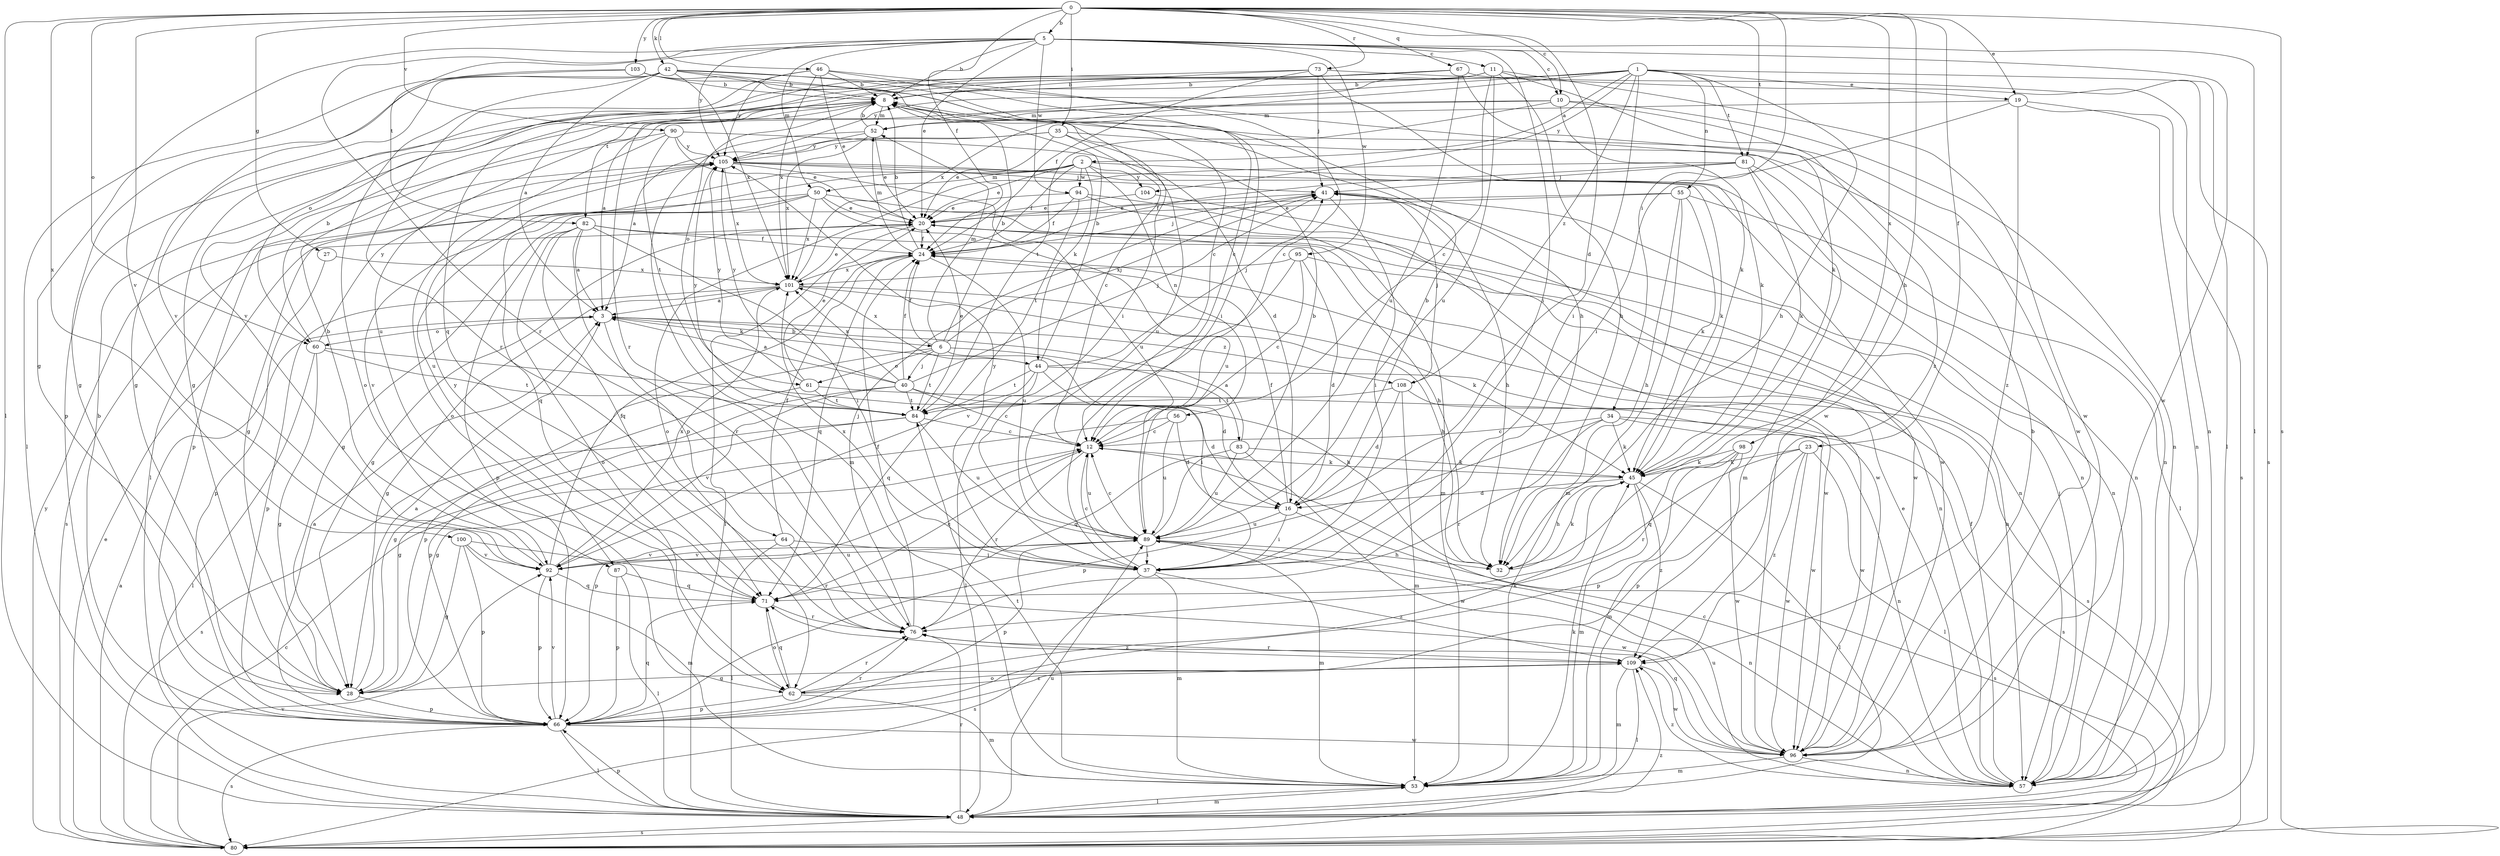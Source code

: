 strict digraph  {
0;
1;
2;
3;
5;
6;
8;
10;
11;
12;
16;
19;
20;
23;
24;
27;
28;
32;
34;
35;
37;
40;
41;
42;
44;
45;
46;
48;
50;
52;
53;
55;
56;
57;
60;
61;
62;
64;
66;
67;
71;
73;
76;
80;
81;
82;
83;
84;
87;
89;
90;
92;
94;
95;
96;
98;
100;
101;
103;
104;
105;
108;
109;
0 -> 5  [label=b];
0 -> 10  [label=c];
0 -> 16  [label=d];
0 -> 19  [label=e];
0 -> 23  [label=f];
0 -> 24  [label=f];
0 -> 27  [label=g];
0 -> 32  [label=h];
0 -> 34  [label=i];
0 -> 35  [label=i];
0 -> 42  [label=k];
0 -> 46  [label=l];
0 -> 48  [label=l];
0 -> 60  [label=o];
0 -> 67  [label=q];
0 -> 73  [label=r];
0 -> 80  [label=s];
0 -> 81  [label=t];
0 -> 90  [label=v];
0 -> 92  [label=v];
0 -> 98  [label=x];
0 -> 100  [label=x];
0 -> 103  [label=y];
1 -> 2  [label=a];
1 -> 19  [label=e];
1 -> 32  [label=h];
1 -> 37  [label=i];
1 -> 48  [label=l];
1 -> 55  [label=n];
1 -> 60  [label=o];
1 -> 71  [label=q];
1 -> 81  [label=t];
1 -> 82  [label=t];
1 -> 101  [label=x];
1 -> 104  [label=y];
1 -> 108  [label=z];
2 -> 20  [label=e];
2 -> 24  [label=f];
2 -> 28  [label=g];
2 -> 44  [label=k];
2 -> 50  [label=m];
2 -> 56  [label=n];
2 -> 57  [label=n];
2 -> 87  [label=u];
2 -> 94  [label=w];
2 -> 104  [label=y];
3 -> 6  [label=b];
3 -> 44  [label=k];
3 -> 60  [label=o];
3 -> 64  [label=p];
3 -> 108  [label=z];
5 -> 8  [label=b];
5 -> 10  [label=c];
5 -> 11  [label=c];
5 -> 20  [label=e];
5 -> 28  [label=g];
5 -> 37  [label=i];
5 -> 48  [label=l];
5 -> 50  [label=m];
5 -> 76  [label=r];
5 -> 82  [label=t];
5 -> 94  [label=w];
5 -> 95  [label=w];
5 -> 96  [label=w];
5 -> 105  [label=y];
6 -> 8  [label=b];
6 -> 16  [label=d];
6 -> 24  [label=f];
6 -> 40  [label=j];
6 -> 41  [label=j];
6 -> 52  [label=m];
6 -> 61  [label=o];
6 -> 66  [label=p];
6 -> 83  [label=t];
6 -> 84  [label=t];
8 -> 52  [label=m];
8 -> 61  [label=o];
8 -> 66  [label=p];
8 -> 87  [label=u];
10 -> 3  [label=a];
10 -> 45  [label=k];
10 -> 52  [label=m];
10 -> 57  [label=n];
10 -> 84  [label=t];
10 -> 96  [label=w];
11 -> 8  [label=b];
11 -> 12  [label=c];
11 -> 32  [label=h];
11 -> 89  [label=u];
11 -> 96  [label=w];
11 -> 105  [label=y];
11 -> 109  [label=z];
12 -> 45  [label=k];
12 -> 66  [label=p];
12 -> 76  [label=r];
12 -> 89  [label=u];
16 -> 8  [label=b];
16 -> 24  [label=f];
16 -> 37  [label=i];
16 -> 80  [label=s];
16 -> 89  [label=u];
19 -> 37  [label=i];
19 -> 52  [label=m];
19 -> 57  [label=n];
19 -> 80  [label=s];
19 -> 109  [label=z];
20 -> 24  [label=f];
20 -> 28  [label=g];
20 -> 48  [label=l];
20 -> 57  [label=n];
20 -> 96  [label=w];
23 -> 45  [label=k];
23 -> 48  [label=l];
23 -> 66  [label=p];
23 -> 71  [label=q];
23 -> 96  [label=w];
23 -> 109  [label=z];
24 -> 8  [label=b];
24 -> 41  [label=j];
24 -> 52  [label=m];
24 -> 71  [label=q];
24 -> 89  [label=u];
24 -> 101  [label=x];
27 -> 66  [label=p];
27 -> 101  [label=x];
28 -> 3  [label=a];
28 -> 66  [label=p];
32 -> 45  [label=k];
34 -> 12  [label=c];
34 -> 45  [label=k];
34 -> 57  [label=n];
34 -> 66  [label=p];
34 -> 76  [label=r];
34 -> 80  [label=s];
35 -> 3  [label=a];
35 -> 12  [label=c];
35 -> 20  [label=e];
35 -> 57  [label=n];
35 -> 89  [label=u];
35 -> 105  [label=y];
37 -> 12  [label=c];
37 -> 53  [label=m];
37 -> 80  [label=s];
37 -> 101  [label=x];
37 -> 105  [label=y];
37 -> 109  [label=z];
40 -> 3  [label=a];
40 -> 12  [label=c];
40 -> 16  [label=d];
40 -> 24  [label=f];
40 -> 41  [label=j];
40 -> 66  [label=p];
40 -> 84  [label=t];
40 -> 92  [label=v];
40 -> 101  [label=x];
40 -> 105  [label=y];
41 -> 20  [label=e];
41 -> 32  [label=h];
41 -> 37  [label=i];
41 -> 57  [label=n];
42 -> 3  [label=a];
42 -> 8  [label=b];
42 -> 12  [label=c];
42 -> 28  [label=g];
42 -> 32  [label=h];
42 -> 62  [label=o];
42 -> 92  [label=v];
42 -> 96  [label=w];
42 -> 101  [label=x];
44 -> 8  [label=b];
44 -> 37  [label=i];
44 -> 41  [label=j];
44 -> 48  [label=l];
44 -> 71  [label=q];
44 -> 80  [label=s];
44 -> 84  [label=t];
44 -> 101  [label=x];
45 -> 16  [label=d];
45 -> 32  [label=h];
45 -> 48  [label=l];
45 -> 53  [label=m];
45 -> 109  [label=z];
46 -> 8  [label=b];
46 -> 12  [label=c];
46 -> 20  [label=e];
46 -> 37  [label=i];
46 -> 76  [label=r];
46 -> 101  [label=x];
46 -> 105  [label=y];
48 -> 53  [label=m];
48 -> 66  [label=p];
48 -> 76  [label=r];
48 -> 80  [label=s];
48 -> 89  [label=u];
50 -> 20  [label=e];
50 -> 57  [label=n];
50 -> 71  [label=q];
50 -> 80  [label=s];
50 -> 89  [label=u];
50 -> 92  [label=v];
50 -> 101  [label=x];
52 -> 8  [label=b];
52 -> 20  [label=e];
52 -> 53  [label=m];
52 -> 101  [label=x];
52 -> 105  [label=y];
53 -> 45  [label=k];
53 -> 48  [label=l];
53 -> 84  [label=t];
55 -> 20  [label=e];
55 -> 28  [label=g];
55 -> 32  [label=h];
55 -> 45  [label=k];
55 -> 48  [label=l];
55 -> 53  [label=m];
56 -> 12  [label=c];
56 -> 16  [label=d];
56 -> 28  [label=g];
56 -> 89  [label=u];
57 -> 12  [label=c];
57 -> 20  [label=e];
57 -> 24  [label=f];
57 -> 41  [label=j];
57 -> 89  [label=u];
57 -> 109  [label=z];
60 -> 8  [label=b];
60 -> 28  [label=g];
60 -> 32  [label=h];
60 -> 48  [label=l];
60 -> 84  [label=t];
60 -> 105  [label=y];
61 -> 20  [label=e];
61 -> 28  [label=g];
61 -> 84  [label=t];
61 -> 96  [label=w];
61 -> 105  [label=y];
62 -> 45  [label=k];
62 -> 53  [label=m];
62 -> 66  [label=p];
62 -> 71  [label=q];
62 -> 76  [label=r];
62 -> 109  [label=z];
64 -> 24  [label=f];
64 -> 37  [label=i];
64 -> 48  [label=l];
64 -> 76  [label=r];
64 -> 92  [label=v];
66 -> 3  [label=a];
66 -> 8  [label=b];
66 -> 48  [label=l];
66 -> 71  [label=q];
66 -> 76  [label=r];
66 -> 80  [label=s];
66 -> 92  [label=v];
66 -> 96  [label=w];
67 -> 8  [label=b];
67 -> 28  [label=g];
67 -> 45  [label=k];
67 -> 76  [label=r];
67 -> 80  [label=s];
67 -> 89  [label=u];
71 -> 12  [label=c];
71 -> 62  [label=o];
71 -> 76  [label=r];
71 -> 105  [label=y];
73 -> 8  [label=b];
73 -> 24  [label=f];
73 -> 41  [label=j];
73 -> 45  [label=k];
73 -> 57  [label=n];
73 -> 92  [label=v];
76 -> 24  [label=f];
76 -> 41  [label=j];
76 -> 109  [label=z];
80 -> 3  [label=a];
80 -> 12  [label=c];
80 -> 20  [label=e];
80 -> 92  [label=v];
80 -> 105  [label=y];
80 -> 109  [label=z];
81 -> 24  [label=f];
81 -> 41  [label=j];
81 -> 45  [label=k];
81 -> 53  [label=m];
81 -> 57  [label=n];
81 -> 62  [label=o];
82 -> 3  [label=a];
82 -> 24  [label=f];
82 -> 32  [label=h];
82 -> 37  [label=i];
82 -> 62  [label=o];
82 -> 66  [label=p];
82 -> 71  [label=q];
82 -> 76  [label=r];
83 -> 3  [label=a];
83 -> 45  [label=k];
83 -> 71  [label=q];
83 -> 89  [label=u];
83 -> 96  [label=w];
84 -> 12  [label=c];
84 -> 20  [label=e];
84 -> 28  [label=g];
84 -> 80  [label=s];
84 -> 89  [label=u];
84 -> 105  [label=y];
87 -> 48  [label=l];
87 -> 66  [label=p];
87 -> 71  [label=q];
89 -> 8  [label=b];
89 -> 12  [label=c];
89 -> 32  [label=h];
89 -> 37  [label=i];
89 -> 53  [label=m];
89 -> 57  [label=n];
89 -> 66  [label=p];
89 -> 92  [label=v];
90 -> 16  [label=d];
90 -> 20  [label=e];
90 -> 48  [label=l];
90 -> 62  [label=o];
90 -> 84  [label=t];
90 -> 105  [label=y];
92 -> 8  [label=b];
92 -> 24  [label=f];
92 -> 66  [label=p];
92 -> 71  [label=q];
92 -> 89  [label=u];
92 -> 101  [label=x];
94 -> 20  [label=e];
94 -> 24  [label=f];
94 -> 53  [label=m];
94 -> 84  [label=t];
94 -> 96  [label=w];
95 -> 12  [label=c];
95 -> 16  [label=d];
95 -> 57  [label=n];
95 -> 92  [label=v];
95 -> 101  [label=x];
96 -> 8  [label=b];
96 -> 53  [label=m];
96 -> 57  [label=n];
96 -> 71  [label=q];
98 -> 45  [label=k];
98 -> 53  [label=m];
98 -> 66  [label=p];
98 -> 76  [label=r];
98 -> 96  [label=w];
100 -> 28  [label=g];
100 -> 53  [label=m];
100 -> 66  [label=p];
100 -> 92  [label=v];
100 -> 96  [label=w];
101 -> 3  [label=a];
101 -> 20  [label=e];
101 -> 28  [label=g];
101 -> 32  [label=h];
101 -> 45  [label=k];
101 -> 66  [label=p];
103 -> 8  [label=b];
103 -> 12  [label=c];
103 -> 28  [label=g];
103 -> 37  [label=i];
103 -> 48  [label=l];
104 -> 20  [label=e];
104 -> 96  [label=w];
105 -> 41  [label=j];
105 -> 45  [label=k];
105 -> 66  [label=p];
105 -> 89  [label=u];
105 -> 96  [label=w];
105 -> 101  [label=x];
108 -> 16  [label=d];
108 -> 41  [label=j];
108 -> 53  [label=m];
108 -> 84  [label=t];
108 -> 96  [label=w];
109 -> 28  [label=g];
109 -> 48  [label=l];
109 -> 53  [label=m];
109 -> 62  [label=o];
109 -> 76  [label=r];
109 -> 96  [label=w];
}
